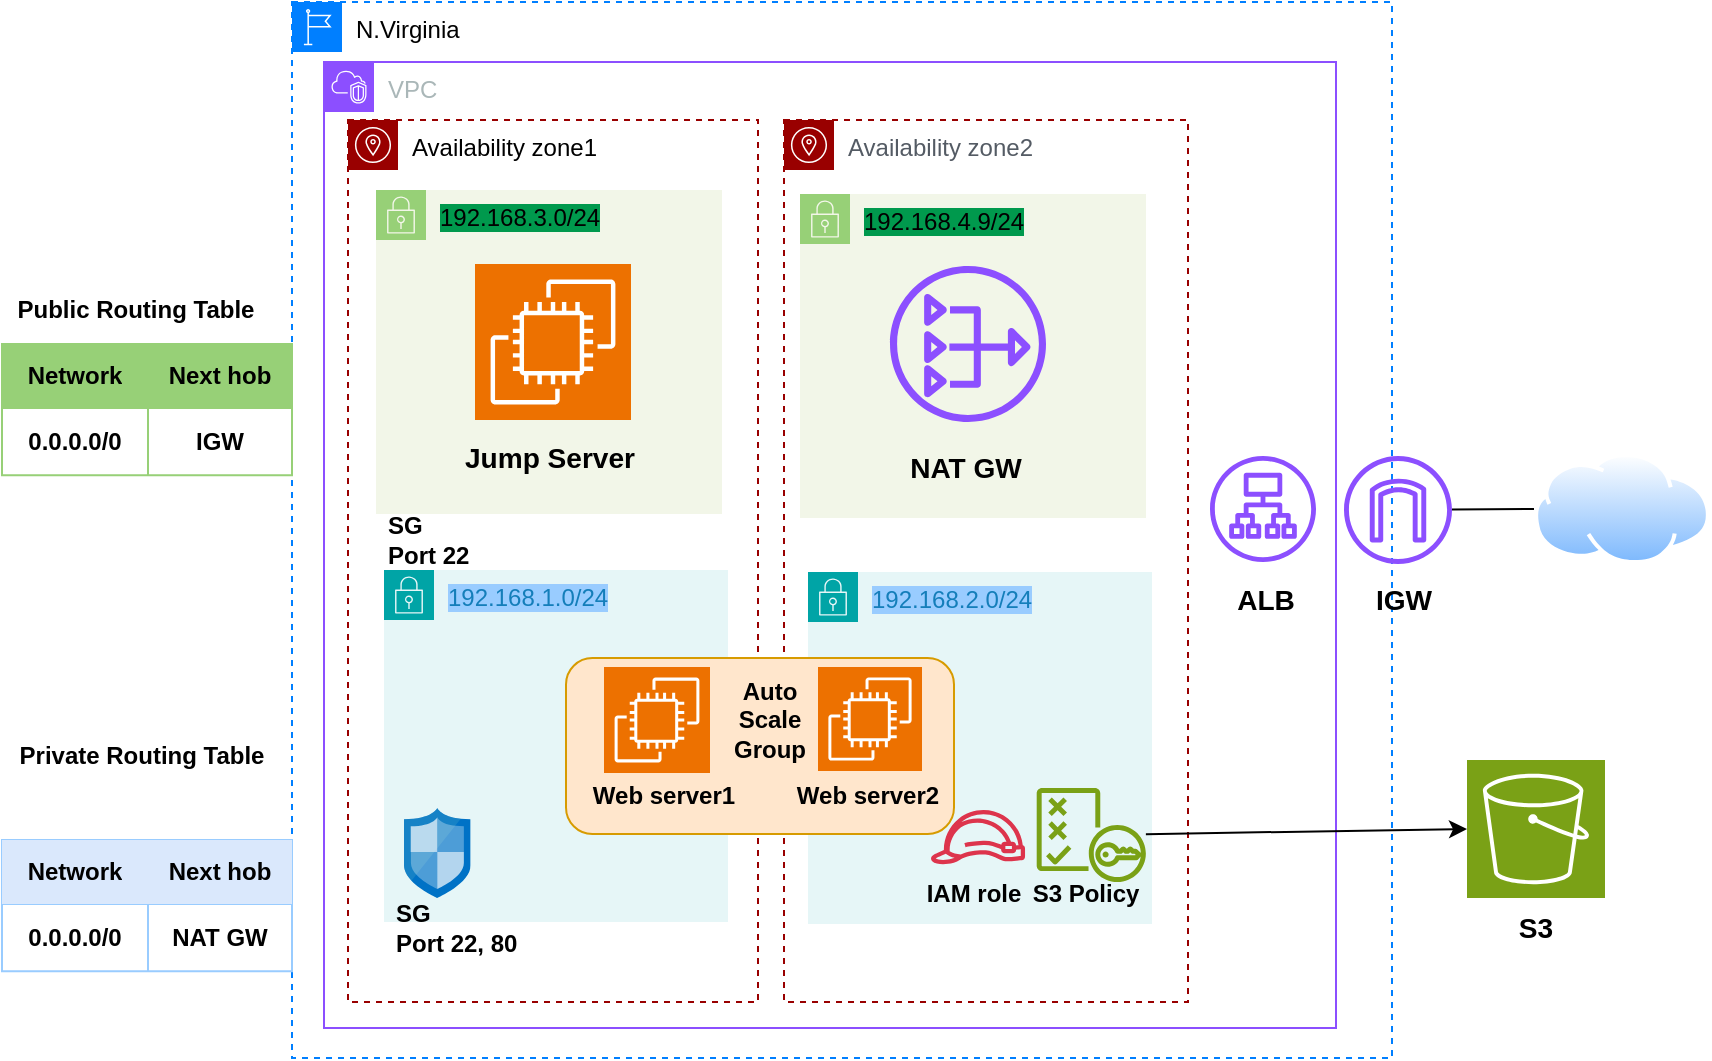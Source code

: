 <mxfile version="25.0.2">
  <diagram name="Page-1" id="57Nd_1yXnXNnEJ3uw_Fq">
    <mxGraphModel dx="1036" dy="606" grid="0" gridSize="10" guides="1" tooltips="1" connect="1" arrows="1" fold="1" page="1" pageScale="1" pageWidth="850" pageHeight="1100" background="#FFFFFF" math="0" shadow="0">
      <root>
        <mxCell id="0" />
        <mxCell id="1" parent="0" />
        <mxCell id="Gmx4ZbTDCFqjBw9HPOcB-69" value="N.Virginia" style="sketch=0;outlineConnect=0;html=1;whiteSpace=wrap;fontSize=12;fontStyle=0;shape=mxgraph.aws4.group;grIcon=mxgraph.aws4.group_region;verticalAlign=top;align=left;spacingLeft=30;dashed=1;strokeWidth=1;strokeColor=#007FFF;" parent="1" vertex="1">
          <mxGeometry x="145" y="29" width="550" height="528" as="geometry" />
        </mxCell>
        <mxCell id="Gmx4ZbTDCFqjBw9HPOcB-70" value="VPC" style="points=[[0,0],[0.25,0],[0.5,0],[0.75,0],[1,0],[1,0.25],[1,0.5],[1,0.75],[1,1],[0.75,1],[0.5,1],[0.25,1],[0,1],[0,0.75],[0,0.5],[0,0.25]];outlineConnect=0;gradientColor=none;html=1;whiteSpace=wrap;fontSize=12;fontStyle=0;container=1;pointerEvents=0;collapsible=0;recursiveResize=0;shape=mxgraph.aws4.group;grIcon=mxgraph.aws4.group_vpc2;strokeColor=#8C4FFF;fillColor=none;verticalAlign=top;align=left;spacingLeft=30;fontColor=#AAB7B8;dashed=0;strokeWidth=1;" parent="1" vertex="1">
          <mxGeometry x="161" y="59" width="506" height="483" as="geometry" />
        </mxCell>
        <mxCell id="Gmx4ZbTDCFqjBw9HPOcB-73" value="Availability zone2" style="sketch=0;outlineConnect=0;gradientColor=none;html=1;whiteSpace=wrap;fontSize=12;fontStyle=0;shape=mxgraph.aws4.group;grIcon=mxgraph.aws4.group_availability_zone;strokeColor=#990000;fillColor=none;verticalAlign=top;align=left;spacingLeft=30;fontColor=#545B64;dashed=1;strokeWidth=1;" parent="Gmx4ZbTDCFqjBw9HPOcB-70" vertex="1">
          <mxGeometry x="230" y="29" width="202" height="441" as="geometry" />
        </mxCell>
        <mxCell id="Gmx4ZbTDCFqjBw9HPOcB-76" value="&lt;span style=&quot;background-color: rgb(0, 153, 77);&quot;&gt;&lt;font color=&quot;#000000&quot;&gt;192.168.4.9/24&lt;/font&gt;&lt;/span&gt;" style="points=[[0,0],[0.25,0],[0.5,0],[0.75,0],[1,0],[1,0.25],[1,0.5],[1,0.75],[1,1],[0.75,1],[0.5,1],[0.25,1],[0,1],[0,0.75],[0,0.5],[0,0.25]];outlineConnect=0;gradientColor=none;html=1;whiteSpace=wrap;fontSize=12;fontStyle=0;container=1;pointerEvents=0;collapsible=0;recursiveResize=0;shape=mxgraph.aws4.group;grIcon=mxgraph.aws4.group_security_group;grStroke=0;strokeColor=#97D077;fillColor=#F2F6E8;verticalAlign=top;align=left;spacingLeft=30;fontColor=#248814;dashed=0;strokeWidth=1;" parent="Gmx4ZbTDCFqjBw9HPOcB-70" vertex="1">
          <mxGeometry x="238" y="66" width="173" height="162" as="geometry" />
        </mxCell>
        <mxCell id="Gmx4ZbTDCFqjBw9HPOcB-129" value="&lt;h3&gt;&lt;b&gt;NAT GW&lt;/b&gt;&lt;/h3&gt;" style="text;html=1;align=center;verticalAlign=middle;whiteSpace=wrap;rounded=0;" parent="Gmx4ZbTDCFqjBw9HPOcB-76" vertex="1">
          <mxGeometry x="53" y="122" width="60" height="30" as="geometry" />
        </mxCell>
        <mxCell id="Gmx4ZbTDCFqjBw9HPOcB-78" value="&lt;span style=&quot;background-color: rgb(153, 204, 255);&quot;&gt;192.168.2.0/24&lt;/span&gt;" style="points=[[0,0],[0.25,0],[0.5,0],[0.75,0],[1,0],[1,0.25],[1,0.5],[1,0.75],[1,1],[0.75,1],[0.5,1],[0.25,1],[0,1],[0,0.75],[0,0.5],[0,0.25]];outlineConnect=0;gradientColor=none;html=1;whiteSpace=wrap;fontSize=12;fontStyle=0;container=1;pointerEvents=0;collapsible=0;recursiveResize=0;shape=mxgraph.aws4.group;grIcon=mxgraph.aws4.group_security_group;grStroke=0;strokeColor=#00A4A6;fillColor=#E6F6F7;verticalAlign=top;align=left;spacingLeft=30;fontColor=#147EBA;dashed=0;strokeWidth=1;" parent="Gmx4ZbTDCFqjBw9HPOcB-70" vertex="1">
          <mxGeometry x="242" y="255" width="172" height="176" as="geometry" />
        </mxCell>
        <mxCell id="Gmx4ZbTDCFqjBw9HPOcB-79" value="" style="sketch=0;outlineConnect=0;fontColor=#232F3E;gradientColor=none;fillColor=#8C4FFF;strokeColor=none;dashed=0;verticalLabelPosition=bottom;verticalAlign=top;align=center;html=1;fontSize=12;fontStyle=0;aspect=fixed;pointerEvents=1;shape=mxgraph.aws4.application_load_balancer;strokeWidth=1;" parent="Gmx4ZbTDCFqjBw9HPOcB-70" vertex="1">
          <mxGeometry x="443" y="197" width="53" height="53" as="geometry" />
        </mxCell>
        <mxCell id="Gmx4ZbTDCFqjBw9HPOcB-99" value="" style="sketch=0;outlineConnect=0;fontColor=#232F3E;gradientColor=none;fillColor=#7AA116;strokeColor=none;dashed=0;verticalLabelPosition=bottom;verticalAlign=top;align=center;html=1;fontSize=12;fontStyle=0;aspect=fixed;pointerEvents=1;shape=mxgraph.aws4.policy;" parent="Gmx4ZbTDCFqjBw9HPOcB-70" vertex="1">
          <mxGeometry x="356.28" y="363" width="54.72" height="47" as="geometry" />
        </mxCell>
        <mxCell id="Gmx4ZbTDCFqjBw9HPOcB-100" value="&lt;b&gt;S3 Policy&lt;/b&gt;" style="text;html=1;align=center;verticalAlign=middle;whiteSpace=wrap;rounded=0;" parent="Gmx4ZbTDCFqjBw9HPOcB-70" vertex="1">
          <mxGeometry x="351" y="401" width="60" height="30" as="geometry" />
        </mxCell>
        <mxCell id="Gmx4ZbTDCFqjBw9HPOcB-101" value="" style="sketch=0;outlineConnect=0;fontColor=#232F3E;gradientColor=none;fillColor=#DD344C;strokeColor=none;dashed=0;verticalLabelPosition=bottom;verticalAlign=top;align=center;html=1;fontSize=12;fontStyle=0;aspect=fixed;pointerEvents=1;shape=mxgraph.aws4.role;" parent="Gmx4ZbTDCFqjBw9HPOcB-70" vertex="1">
          <mxGeometry x="303" y="374" width="48" height="27.08" as="geometry" />
        </mxCell>
        <mxCell id="Gmx4ZbTDCFqjBw9HPOcB-102" value="&lt;b&gt;IAM role&lt;/b&gt;" style="text;html=1;align=center;verticalAlign=middle;whiteSpace=wrap;rounded=0;" parent="Gmx4ZbTDCFqjBw9HPOcB-70" vertex="1">
          <mxGeometry x="294.5" y="401" width="60" height="30" as="geometry" />
        </mxCell>
        <mxCell id="Gmx4ZbTDCFqjBw9HPOcB-105" value="" style="sketch=0;outlineConnect=0;fontColor=#232F3E;gradientColor=none;fillColor=#8C4FFF;strokeColor=none;dashed=0;verticalLabelPosition=bottom;verticalAlign=top;align=center;html=1;fontSize=12;fontStyle=0;aspect=fixed;pointerEvents=1;shape=mxgraph.aws4.nat_gateway;" parent="Gmx4ZbTDCFqjBw9HPOcB-70" vertex="1">
          <mxGeometry x="283" y="102" width="78" height="78" as="geometry" />
        </mxCell>
        <mxCell id="Gmx4ZbTDCFqjBw9HPOcB-72" value="Availability zone1" style="sketch=0;outlineConnect=0;html=1;whiteSpace=wrap;fontSize=12;fontStyle=0;shape=mxgraph.aws4.group;grIcon=mxgraph.aws4.group_availability_zone;verticalAlign=top;align=left;spacingLeft=30;dashed=1;strokeColor=#990000;strokeWidth=1;" parent="1" vertex="1">
          <mxGeometry x="173" y="88" width="205" height="441" as="geometry" />
        </mxCell>
        <mxCell id="Gmx4ZbTDCFqjBw9HPOcB-74" value="&lt;font style=&quot;background-color: rgb(0, 153, 77);&quot; color=&quot;#000000&quot;&gt;192.168.3.0/24&lt;/font&gt;" style="points=[[0,0],[0.25,0],[0.5,0],[0.75,0],[1,0],[1,0.25],[1,0.5],[1,0.75],[1,1],[0.75,1],[0.5,1],[0.25,1],[0,1],[0,0.75],[0,0.5],[0,0.25]];outlineConnect=0;gradientColor=none;html=1;whiteSpace=wrap;fontSize=12;fontStyle=0;container=1;pointerEvents=0;collapsible=0;recursiveResize=0;shape=mxgraph.aws4.group;grIcon=mxgraph.aws4.group_security_group;grStroke=0;strokeColor=#97D077;fillColor=#F2F6E8;verticalAlign=top;align=left;spacingLeft=30;fontColor=#248814;dashed=0;strokeWidth=1;" parent="1" vertex="1">
          <mxGeometry x="187" y="123" width="173" height="162" as="geometry" />
        </mxCell>
        <mxCell id="Gmx4ZbTDCFqjBw9HPOcB-130" value="&lt;h3&gt;&lt;b&gt;Jump Server&lt;/b&gt;&lt;/h3&gt;" style="text;html=1;align=center;verticalAlign=middle;whiteSpace=wrap;rounded=0;" parent="Gmx4ZbTDCFqjBw9HPOcB-74" vertex="1">
          <mxGeometry x="40.5" y="119" width="92" height="30" as="geometry" />
        </mxCell>
        <mxCell id="Gmx4ZbTDCFqjBw9HPOcB-77" value="&lt;span style=&quot;background-color: rgb(153, 204, 255);&quot;&gt;192.168.1.0/24&lt;/span&gt;" style="points=[[0,0],[0.25,0],[0.5,0],[0.75,0],[1,0],[1,0.25],[1,0.5],[1,0.75],[1,1],[0.75,1],[0.5,1],[0.25,1],[0,1],[0,0.75],[0,0.5],[0,0.25]];outlineConnect=0;gradientColor=none;html=1;whiteSpace=wrap;fontSize=12;fontStyle=0;container=1;pointerEvents=0;collapsible=0;recursiveResize=0;shape=mxgraph.aws4.group;grIcon=mxgraph.aws4.group_security_group;grStroke=0;strokeColor=#00A4A6;fillColor=#E6F6F7;verticalAlign=top;align=left;spacingLeft=30;fontColor=#147EBA;dashed=0;strokeWidth=1;" parent="1" vertex="1">
          <mxGeometry x="191" y="313" width="172" height="176" as="geometry" />
        </mxCell>
        <mxCell id="Gmx4ZbTDCFqjBw9HPOcB-80" value="" style="sketch=0;outlineConnect=0;fontColor=#232F3E;gradientColor=none;fillColor=#8C4FFF;strokeColor=none;dashed=0;verticalLabelPosition=bottom;verticalAlign=top;align=center;html=1;fontSize=12;fontStyle=0;aspect=fixed;pointerEvents=1;shape=mxgraph.aws4.internet_gateway;strokeWidth=1;" parent="1" vertex="1">
          <mxGeometry x="671" y="256" width="54" height="54" as="geometry" />
        </mxCell>
        <mxCell id="Gmx4ZbTDCFqjBw9HPOcB-81" value="" style="image;aspect=fixed;perimeter=ellipsePerimeter;html=1;align=center;shadow=0;dashed=0;spacingTop=3;image=img/lib/active_directory/internet_cloud.svg;" parent="1" vertex="1">
          <mxGeometry x="766" y="254.56" width="88" height="55.44" as="geometry" />
        </mxCell>
        <mxCell id="Gmx4ZbTDCFqjBw9HPOcB-82" value="" style="endArrow=none;html=1;rounded=0;" parent="1" source="Gmx4ZbTDCFqjBw9HPOcB-80" target="Gmx4ZbTDCFqjBw9HPOcB-81" edge="1">
          <mxGeometry width="50" height="50" relative="1" as="geometry">
            <mxPoint x="631" y="285" as="sourcePoint" />
            <mxPoint x="446" y="273" as="targetPoint" />
            <Array as="points" />
          </mxGeometry>
        </mxCell>
        <mxCell id="Gmx4ZbTDCFqjBw9HPOcB-83" value="" style="sketch=0;points=[[0,0,0],[0.25,0,0],[0.5,0,0],[0.75,0,0],[1,0,0],[0,1,0],[0.25,1,0],[0.5,1,0],[0.75,1,0],[1,1,0],[0,0.25,0],[0,0.5,0],[0,0.75,0],[1,0.25,0],[1,0.5,0],[1,0.75,0]];outlineConnect=0;fontColor=#232F3E;fillColor=#ED7100;strokeColor=#ffffff;dashed=0;verticalLabelPosition=bottom;verticalAlign=top;align=center;html=1;fontSize=12;fontStyle=0;aspect=fixed;shape=mxgraph.aws4.resourceIcon;resIcon=mxgraph.aws4.ec2;" parent="1" vertex="1">
          <mxGeometry x="236.5" y="160" width="78" height="78" as="geometry" />
        </mxCell>
        <mxCell id="Gmx4ZbTDCFqjBw9HPOcB-89" value="" style="rounded=1;whiteSpace=wrap;html=1;fillColor=#ffe6cc;strokeColor=#d79b00;" parent="1" vertex="1">
          <mxGeometry x="282" y="357" width="194" height="88" as="geometry" />
        </mxCell>
        <mxCell id="Gmx4ZbTDCFqjBw9HPOcB-90" value="" style="sketch=0;points=[[0,0,0],[0.25,0,0],[0.5,0,0],[0.75,0,0],[1,0,0],[0,1,0],[0.25,1,0],[0.5,1,0],[0.75,1,0],[1,1,0],[0,0.25,0],[0,0.5,0],[0,0.75,0],[1,0.25,0],[1,0.5,0],[1,0.75,0]];outlineConnect=0;fontColor=#232F3E;fillColor=#ED7100;strokeColor=#ffffff;dashed=0;verticalLabelPosition=bottom;verticalAlign=top;align=center;html=1;fontSize=12;fontStyle=0;aspect=fixed;shape=mxgraph.aws4.resourceIcon;resIcon=mxgraph.aws4.ec2;" parent="1" vertex="1">
          <mxGeometry x="301" y="361.5" width="53" height="53" as="geometry" />
        </mxCell>
        <mxCell id="Gmx4ZbTDCFqjBw9HPOcB-91" value="" style="sketch=0;points=[[0,0,0],[0.25,0,0],[0.5,0,0],[0.75,0,0],[1,0,0],[0,1,0],[0.25,1,0],[0.5,1,0],[0.75,1,0],[1,1,0],[0,0.25,0],[0,0.5,0],[0,0.75,0],[1,0.25,0],[1,0.5,0],[1,0.75,0]];outlineConnect=0;fontColor=#232F3E;fillColor=#ED7100;strokeColor=#ffffff;dashed=0;verticalLabelPosition=bottom;verticalAlign=top;align=center;html=1;fontSize=12;fontStyle=0;aspect=fixed;shape=mxgraph.aws4.resourceIcon;resIcon=mxgraph.aws4.ec2;" parent="1" vertex="1">
          <mxGeometry x="408" y="361.5" width="52" height="52" as="geometry" />
        </mxCell>
        <mxCell id="Gmx4ZbTDCFqjBw9HPOcB-92" value="&lt;b&gt;Web server1&lt;/b&gt;" style="text;html=1;align=center;verticalAlign=middle;whiteSpace=wrap;rounded=0;" parent="1" vertex="1">
          <mxGeometry x="294" y="411" width="74" height="30" as="geometry" />
        </mxCell>
        <mxCell id="Gmx4ZbTDCFqjBw9HPOcB-94" value="&lt;b&gt;Web server2&lt;/b&gt;" style="text;html=1;align=center;verticalAlign=middle;whiteSpace=wrap;rounded=0;" parent="1" vertex="1">
          <mxGeometry x="396" y="411" width="74" height="30" as="geometry" />
        </mxCell>
        <mxCell id="Gmx4ZbTDCFqjBw9HPOcB-95" value="&lt;b&gt;Auto Scale Group&lt;/b&gt;" style="text;html=1;align=center;verticalAlign=middle;whiteSpace=wrap;rounded=0;" parent="1" vertex="1">
          <mxGeometry x="354" y="367" width="60" height="41" as="geometry" />
        </mxCell>
        <mxCell id="Gmx4ZbTDCFqjBw9HPOcB-97" value="" style="sketch=0;points=[[0,0,0],[0.25,0,0],[0.5,0,0],[0.75,0,0],[1,0,0],[0,1,0],[0.25,1,0],[0.5,1,0],[0.75,1,0],[1,1,0],[0,0.25,0],[0,0.5,0],[0,0.75,0],[1,0.25,0],[1,0.5,0],[1,0.75,0]];outlineConnect=0;fontColor=#232F3E;fillColor=#7AA116;strokeColor=#ffffff;dashed=0;verticalLabelPosition=bottom;verticalAlign=top;align=center;html=1;fontSize=12;fontStyle=0;aspect=fixed;shape=mxgraph.aws4.resourceIcon;resIcon=mxgraph.aws4.s3;" parent="1" vertex="1">
          <mxGeometry x="732.5" y="408" width="69" height="69" as="geometry" />
        </mxCell>
        <mxCell id="Gmx4ZbTDCFqjBw9HPOcB-98" value="&lt;h3&gt;&lt;b&gt;S3&lt;/b&gt;&lt;/h3&gt;" style="text;html=1;align=center;verticalAlign=middle;whiteSpace=wrap;rounded=0;" parent="1" vertex="1">
          <mxGeometry x="737" y="477" width="60" height="30" as="geometry" />
        </mxCell>
        <mxCell id="Gmx4ZbTDCFqjBw9HPOcB-104" value="" style="endArrow=classic;html=1;rounded=0;entryX=0;entryY=0.5;entryDx=0;entryDy=0;entryPerimeter=0;" parent="1" source="Gmx4ZbTDCFqjBw9HPOcB-99" target="Gmx4ZbTDCFqjBw9HPOcB-97" edge="1">
          <mxGeometry width="50" height="50" relative="1" as="geometry">
            <mxPoint x="404" y="300" as="sourcePoint" />
            <mxPoint x="454" y="250" as="targetPoint" />
          </mxGeometry>
        </mxCell>
        <mxCell id="Gmx4ZbTDCFqjBw9HPOcB-106" value="&lt;h3&gt;&lt;b&gt;ALB&lt;/b&gt;&lt;/h3&gt;" style="text;html=1;align=center;verticalAlign=middle;whiteSpace=wrap;rounded=0;" parent="1" vertex="1">
          <mxGeometry x="602" y="313" width="60" height="30" as="geometry" />
        </mxCell>
        <mxCell id="Gmx4ZbTDCFqjBw9HPOcB-107" value="&lt;h3&gt;&lt;b&gt;IGW&lt;/b&gt;&lt;/h3&gt;" style="text;html=1;align=center;verticalAlign=middle;whiteSpace=wrap;rounded=0;" parent="1" vertex="1">
          <mxGeometry x="671" y="313" width="60" height="30" as="geometry" />
        </mxCell>
        <mxCell id="Gmx4ZbTDCFqjBw9HPOcB-108" value="" style="image;sketch=0;aspect=fixed;html=1;points=[];align=center;fontSize=12;image=img/lib/mscae/Network_Security_Groups_Classic.svg;" parent="1" vertex="1">
          <mxGeometry x="201" y="432" width="33.3" height="45" as="geometry" />
        </mxCell>
        <mxCell id="Gmx4ZbTDCFqjBw9HPOcB-109" value="&lt;b&gt;SG&amp;nbsp;&lt;br&gt;Port 22, 80&lt;/b&gt;" style="text;html=1;align=left;verticalAlign=middle;whiteSpace=wrap;rounded=0;" parent="1" vertex="1">
          <mxGeometry x="195" y="477" width="65" height="30" as="geometry" />
        </mxCell>
        <mxCell id="Gmx4ZbTDCFqjBw9HPOcB-110" value="&lt;b&gt;SG&amp;nbsp;&lt;br&gt;Port 22&lt;/b&gt;" style="text;html=1;align=left;verticalAlign=middle;whiteSpace=wrap;rounded=0;" parent="1" vertex="1">
          <mxGeometry x="191" y="283" width="65" height="30" as="geometry" />
        </mxCell>
        <mxCell id="Gmx4ZbTDCFqjBw9HPOcB-111" value="" style="shape=table;startSize=0;container=1;collapsible=0;childLayout=tableLayout;strokeColor=#97D077;" parent="1" vertex="1">
          <mxGeometry y="200" width="145" height="65.65" as="geometry" />
        </mxCell>
        <mxCell id="Gmx4ZbTDCFqjBw9HPOcB-112" value="" style="shape=tableRow;horizontal=0;startSize=0;swimlaneHead=0;swimlaneBody=0;strokeColor=inherit;top=0;left=0;bottom=0;right=0;collapsible=0;dropTarget=0;fillColor=none;points=[[0,0.5],[1,0.5]];portConstraint=eastwest;" parent="Gmx4ZbTDCFqjBw9HPOcB-111" vertex="1">
          <mxGeometry width="145" height="32" as="geometry" />
        </mxCell>
        <mxCell id="Gmx4ZbTDCFqjBw9HPOcB-113" value="&lt;b&gt;Network&lt;/b&gt;" style="shape=partialRectangle;html=1;whiteSpace=wrap;connectable=0;strokeColor=#97D077;overflow=hidden;fillColor=#97D077;top=0;left=0;bottom=0;right=0;pointerEvents=1;" parent="Gmx4ZbTDCFqjBw9HPOcB-112" vertex="1">
          <mxGeometry width="73" height="32" as="geometry">
            <mxRectangle width="73" height="32" as="alternateBounds" />
          </mxGeometry>
        </mxCell>
        <mxCell id="Gmx4ZbTDCFqjBw9HPOcB-114" value="&lt;b&gt;Next hob&lt;/b&gt;" style="shape=partialRectangle;html=1;whiteSpace=wrap;connectable=0;strokeColor=#6c8ebf;overflow=hidden;fillColor=#97D077;top=0;left=0;bottom=0;right=0;pointerEvents=1;" parent="Gmx4ZbTDCFqjBw9HPOcB-112" vertex="1">
          <mxGeometry x="73" width="72" height="32" as="geometry">
            <mxRectangle width="72" height="32" as="alternateBounds" />
          </mxGeometry>
        </mxCell>
        <mxCell id="Gmx4ZbTDCFqjBw9HPOcB-115" value="" style="shape=tableRow;horizontal=0;startSize=0;swimlaneHead=0;swimlaneBody=0;strokeColor=inherit;top=0;left=0;bottom=0;right=0;collapsible=0;dropTarget=0;fillColor=none;points=[[0,0.5],[1,0.5]];portConstraint=eastwest;" parent="Gmx4ZbTDCFqjBw9HPOcB-111" vertex="1">
          <mxGeometry y="32" width="145" height="34" as="geometry" />
        </mxCell>
        <mxCell id="Gmx4ZbTDCFqjBw9HPOcB-116" value="&lt;b&gt;0.0.0.0/0&lt;/b&gt;" style="shape=partialRectangle;html=1;whiteSpace=wrap;connectable=0;strokeColor=inherit;overflow=hidden;fillColor=none;top=0;left=0;bottom=0;right=0;pointerEvents=1;" parent="Gmx4ZbTDCFqjBw9HPOcB-115" vertex="1">
          <mxGeometry width="73" height="34" as="geometry">
            <mxRectangle width="73" height="34" as="alternateBounds" />
          </mxGeometry>
        </mxCell>
        <mxCell id="Gmx4ZbTDCFqjBw9HPOcB-117" value="&lt;b&gt;IGW&lt;/b&gt;" style="shape=partialRectangle;html=1;whiteSpace=wrap;connectable=0;strokeColor=inherit;overflow=hidden;fillColor=none;top=0;left=0;bottom=0;right=0;pointerEvents=1;" parent="Gmx4ZbTDCFqjBw9HPOcB-115" vertex="1">
          <mxGeometry x="73" width="72" height="34" as="geometry">
            <mxRectangle width="72" height="34" as="alternateBounds" />
          </mxGeometry>
        </mxCell>
        <mxCell id="Gmx4ZbTDCFqjBw9HPOcB-120" value="" style="shape=table;startSize=0;container=1;collapsible=0;childLayout=tableLayout;strokeColor=#99CCFF;" parent="1" vertex="1">
          <mxGeometry y="448" width="145" height="65.65" as="geometry" />
        </mxCell>
        <mxCell id="Gmx4ZbTDCFqjBw9HPOcB-121" value="" style="shape=tableRow;horizontal=0;startSize=0;swimlaneHead=0;swimlaneBody=0;strokeColor=inherit;top=0;left=0;bottom=0;right=0;collapsible=0;dropTarget=0;fillColor=none;points=[[0,0.5],[1,0.5]];portConstraint=eastwest;" parent="Gmx4ZbTDCFqjBw9HPOcB-120" vertex="1">
          <mxGeometry width="145" height="32" as="geometry" />
        </mxCell>
        <mxCell id="Gmx4ZbTDCFqjBw9HPOcB-122" value="&lt;b&gt;Network&lt;/b&gt;" style="shape=partialRectangle;html=1;whiteSpace=wrap;connectable=0;strokeColor=#6c8ebf;overflow=hidden;fillColor=#dae8fc;top=0;left=0;bottom=0;right=0;pointerEvents=1;" parent="Gmx4ZbTDCFqjBw9HPOcB-121" vertex="1">
          <mxGeometry width="73" height="32" as="geometry">
            <mxRectangle width="73" height="32" as="alternateBounds" />
          </mxGeometry>
        </mxCell>
        <mxCell id="Gmx4ZbTDCFqjBw9HPOcB-123" value="&lt;b&gt;Next hob&lt;/b&gt;" style="shape=partialRectangle;html=1;whiteSpace=wrap;connectable=0;strokeColor=#6c8ebf;overflow=hidden;fillColor=#dae8fc;top=0;left=0;bottom=0;right=0;pointerEvents=1;" parent="Gmx4ZbTDCFqjBw9HPOcB-121" vertex="1">
          <mxGeometry x="73" width="72" height="32" as="geometry">
            <mxRectangle width="72" height="32" as="alternateBounds" />
          </mxGeometry>
        </mxCell>
        <mxCell id="Gmx4ZbTDCFqjBw9HPOcB-124" value="" style="shape=tableRow;horizontal=0;startSize=0;swimlaneHead=0;swimlaneBody=0;strokeColor=inherit;top=0;left=0;bottom=0;right=0;collapsible=0;dropTarget=0;fillColor=none;points=[[0,0.5],[1,0.5]];portConstraint=eastwest;" parent="Gmx4ZbTDCFqjBw9HPOcB-120" vertex="1">
          <mxGeometry y="32" width="145" height="34" as="geometry" />
        </mxCell>
        <mxCell id="Gmx4ZbTDCFqjBw9HPOcB-125" value="&lt;b&gt;0.0.0.0/0&lt;/b&gt;" style="shape=partialRectangle;html=1;whiteSpace=wrap;connectable=0;strokeColor=inherit;overflow=hidden;fillColor=none;top=0;left=0;bottom=0;right=0;pointerEvents=1;" parent="Gmx4ZbTDCFqjBw9HPOcB-124" vertex="1">
          <mxGeometry width="73" height="34" as="geometry">
            <mxRectangle width="73" height="34" as="alternateBounds" />
          </mxGeometry>
        </mxCell>
        <mxCell id="Gmx4ZbTDCFqjBw9HPOcB-126" value="&lt;b&gt;NAT GW&lt;/b&gt;" style="shape=partialRectangle;html=1;whiteSpace=wrap;connectable=0;strokeColor=inherit;overflow=hidden;fillColor=none;top=0;left=0;bottom=0;right=0;pointerEvents=1;" parent="Gmx4ZbTDCFqjBw9HPOcB-124" vertex="1">
          <mxGeometry x="73" width="72" height="34" as="geometry">
            <mxRectangle width="72" height="34" as="alternateBounds" />
          </mxGeometry>
        </mxCell>
        <mxCell id="Gmx4ZbTDCFqjBw9HPOcB-127" value="&lt;b&gt;Public Routing Table&lt;/b&gt;" style="text;html=1;align=center;verticalAlign=middle;whiteSpace=wrap;rounded=0;" parent="1" vertex="1">
          <mxGeometry x="4" y="168" width="126" height="30" as="geometry" />
        </mxCell>
        <mxCell id="Gmx4ZbTDCFqjBw9HPOcB-128" value="&lt;b&gt;Private Routing Table&lt;/b&gt;" style="text;html=1;align=center;verticalAlign=middle;whiteSpace=wrap;rounded=0;" parent="1" vertex="1">
          <mxGeometry x="6" y="391" width="127.5" height="30" as="geometry" />
        </mxCell>
      </root>
    </mxGraphModel>
  </diagram>
</mxfile>
